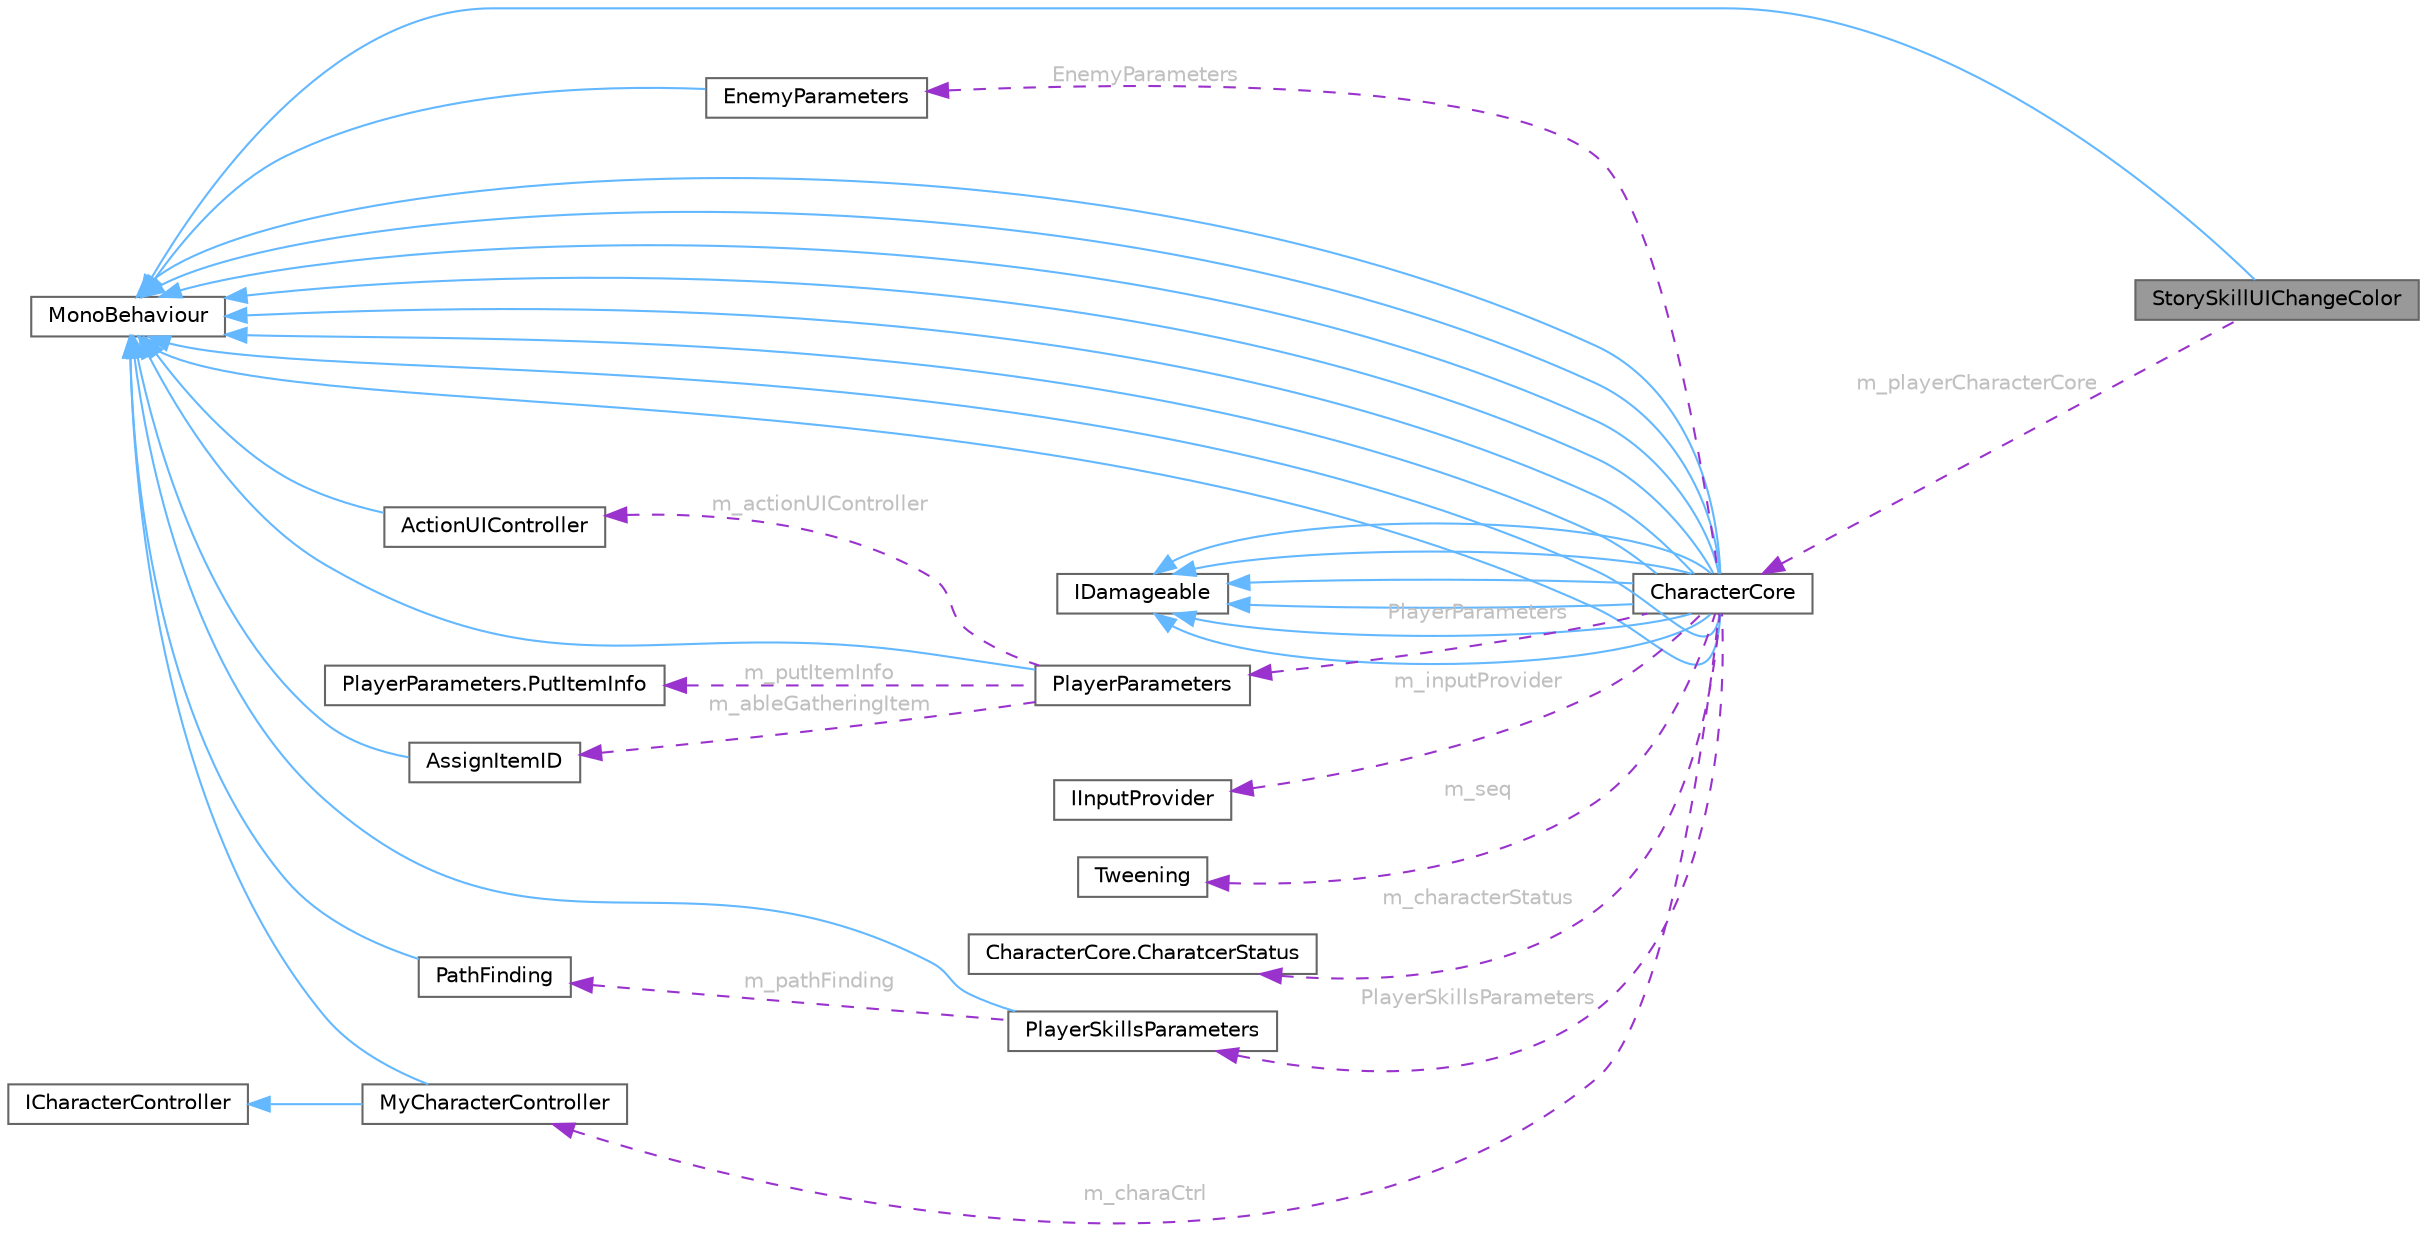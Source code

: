 digraph "StorySkillUIChangeColor"
{
 // LATEX_PDF_SIZE
  bgcolor="transparent";
  edge [fontname=Helvetica,fontsize=10,labelfontname=Helvetica,labelfontsize=10];
  node [fontname=Helvetica,fontsize=10,shape=box,height=0.2,width=0.4];
  rankdir="LR";
  Node1 [id="Node000001",label="StorySkillUIChangeColor",height=0.2,width=0.4,color="gray40", fillcolor="grey60", style="filled", fontcolor="black",tooltip=" "];
  Node2 -> Node1 [id="edge36_Node000001_Node000002",dir="back",color="steelblue1",style="solid",tooltip=" "];
  Node2 [id="Node000002",label="MonoBehaviour",height=0.2,width=0.4,color="gray40", fillcolor="white", style="filled",tooltip=" "];
  Node3 -> Node1 [id="edge37_Node000001_Node000003",dir="back",color="darkorchid3",style="dashed",tooltip=" ",label=" m_playerCharacterCore",fontcolor="grey" ];
  Node3 [id="Node000003",label="CharacterCore",height=0.2,width=0.4,color="gray40", fillcolor="white", style="filled",URL="$class_character_core.html",tooltip=" "];
  Node2 -> Node3 [id="edge38_Node000003_Node000002",dir="back",color="steelblue1",style="solid",tooltip=" "];
  Node4 -> Node3 [id="edge39_Node000003_Node000004",dir="back",color="steelblue1",style="solid",tooltip=" "];
  Node4 [id="Node000004",label="IDamageable",height=0.2,width=0.4,color="gray40", fillcolor="white", style="filled",URL="$interface_i_damageable.html",tooltip=" "];
  Node2 -> Node3 [id="edge40_Node000003_Node000002",dir="back",color="steelblue1",style="solid",tooltip=" "];
  Node4 -> Node3 [id="edge41_Node000003_Node000004",dir="back",color="steelblue1",style="solid",tooltip=" "];
  Node2 -> Node3 [id="edge42_Node000003_Node000002",dir="back",color="steelblue1",style="solid",tooltip=" "];
  Node4 -> Node3 [id="edge43_Node000003_Node000004",dir="back",color="steelblue1",style="solid",tooltip=" "];
  Node2 -> Node3 [id="edge44_Node000003_Node000002",dir="back",color="steelblue1",style="solid",tooltip=" "];
  Node4 -> Node3 [id="edge45_Node000003_Node000004",dir="back",color="steelblue1",style="solid",tooltip=" "];
  Node2 -> Node3 [id="edge46_Node000003_Node000002",dir="back",color="steelblue1",style="solid",tooltip=" "];
  Node4 -> Node3 [id="edge47_Node000003_Node000004",dir="back",color="steelblue1",style="solid",tooltip=" "];
  Node2 -> Node3 [id="edge48_Node000003_Node000002",dir="back",color="steelblue1",style="solid",tooltip=" "];
  Node4 -> Node3 [id="edge49_Node000003_Node000004",dir="back",color="steelblue1",style="solid",tooltip=" "];
  Node2 -> Node3 [id="edge50_Node000003_Node000002",dir="back",color="steelblue1",style="solid",tooltip=" "];
  Node2 -> Node3 [id="edge51_Node000003_Node000002",dir="back",color="steelblue1",style="solid",tooltip=" "];
  Node5 -> Node3 [id="edge52_Node000003_Node000005",dir="back",color="darkorchid3",style="dashed",tooltip=" ",label=" m_charaCtrl",fontcolor="grey" ];
  Node5 [id="Node000005",label="MyCharacterController",height=0.2,width=0.4,color="gray40", fillcolor="white", style="filled",URL="$class_my_character_controller.html",tooltip=" "];
  Node2 -> Node5 [id="edge53_Node000005_Node000002",dir="back",color="steelblue1",style="solid",tooltip=" "];
  Node6 -> Node5 [id="edge54_Node000005_Node000006",dir="back",color="steelblue1",style="solid",tooltip=" "];
  Node6 [id="Node000006",label="ICharacterController",height=0.2,width=0.4,color="gray40", fillcolor="white", style="filled",tooltip=" "];
  Node7 -> Node3 [id="edge55_Node000003_Node000007",dir="back",color="darkorchid3",style="dashed",tooltip=" ",label=" m_inputProvider",fontcolor="grey" ];
  Node7 [id="Node000007",label="IInputProvider",height=0.2,width=0.4,color="gray40", fillcolor="white", style="filled",URL="$interface_i_input_provider.html",tooltip=" "];
  Node8 -> Node3 [id="edge56_Node000003_Node000008",dir="back",color="darkorchid3",style="dashed",tooltip=" ",label=" m_seq",fontcolor="grey" ];
  Node8 [id="Node000008",label="Tweening",height=0.2,width=0.4,color="gray40", fillcolor="white", style="filled",tooltip=" "];
  Node9 -> Node3 [id="edge57_Node000003_Node000009",dir="back",color="darkorchid3",style="dashed",tooltip=" ",label=" m_characterStatus",fontcolor="grey" ];
  Node9 [id="Node000009",label="CharacterCore.CharatcerStatus",height=0.2,width=0.4,color="gray40", fillcolor="white", style="filled",URL="$struct_character_core_1_1_charatcer_status.html",tooltip=" "];
  Node10 -> Node3 [id="edge58_Node000003_Node000010",dir="back",color="darkorchid3",style="dashed",tooltip=" ",label=" PlayerParameters",fontcolor="grey" ];
  Node10 [id="Node000010",label="PlayerParameters",height=0.2,width=0.4,color="gray40", fillcolor="white", style="filled",URL="$class_player_parameters.html",tooltip=" "];
  Node2 -> Node10 [id="edge59_Node000010_Node000002",dir="back",color="steelblue1",style="solid",tooltip=" "];
  Node11 -> Node10 [id="edge60_Node000010_Node000011",dir="back",color="darkorchid3",style="dashed",tooltip=" ",label=" m_putItemInfo",fontcolor="grey" ];
  Node11 [id="Node000011",label="PlayerParameters.PutItemInfo",height=0.2,width=0.4,color="gray40", fillcolor="white", style="filled",URL="$struct_player_parameters_1_1_put_item_info.html",tooltip=" "];
  Node12 -> Node10 [id="edge61_Node000010_Node000012",dir="back",color="darkorchid3",style="dashed",tooltip=" ",label=" m_ableGatheringItem",fontcolor="grey" ];
  Node12 [id="Node000012",label="AssignItemID",height=0.2,width=0.4,color="gray40", fillcolor="white", style="filled",URL="$class_assign_item_i_d.html",tooltip=" "];
  Node2 -> Node12 [id="edge62_Node000012_Node000002",dir="back",color="steelblue1",style="solid",tooltip=" "];
  Node13 -> Node10 [id="edge63_Node000010_Node000013",dir="back",color="darkorchid3",style="dashed",tooltip=" ",label=" m_actionUIController",fontcolor="grey" ];
  Node13 [id="Node000013",label="ActionUIController",height=0.2,width=0.4,color="gray40", fillcolor="white", style="filled",URL="$class_action_u_i_controller.html",tooltip=" "];
  Node2 -> Node13 [id="edge64_Node000013_Node000002",dir="back",color="steelblue1",style="solid",tooltip=" "];
  Node14 -> Node3 [id="edge65_Node000003_Node000014",dir="back",color="darkorchid3",style="dashed",tooltip=" ",label=" EnemyParameters",fontcolor="grey" ];
  Node14 [id="Node000014",label="EnemyParameters",height=0.2,width=0.4,color="gray40", fillcolor="white", style="filled",URL="$class_enemy_parameters.html",tooltip=" "];
  Node2 -> Node14 [id="edge66_Node000014_Node000002",dir="back",color="steelblue1",style="solid",tooltip=" "];
  Node15 -> Node3 [id="edge67_Node000003_Node000015",dir="back",color="darkorchid3",style="dashed",tooltip=" ",label=" PlayerSkillsParameters",fontcolor="grey" ];
  Node15 [id="Node000015",label="PlayerSkillsParameters",height=0.2,width=0.4,color="gray40", fillcolor="white", style="filled",URL="$class_player_skills_parameters.html",tooltip=" "];
  Node2 -> Node15 [id="edge68_Node000015_Node000002",dir="back",color="steelblue1",style="solid",tooltip=" "];
  Node16 -> Node15 [id="edge69_Node000015_Node000016",dir="back",color="darkorchid3",style="dashed",tooltip=" ",label=" m_pathFinding",fontcolor="grey" ];
  Node16 [id="Node000016",label="PathFinding",height=0.2,width=0.4,color="gray40", fillcolor="white", style="filled",URL="$class_path_finding.html",tooltip=" "];
  Node2 -> Node16 [id="edge70_Node000016_Node000002",dir="back",color="steelblue1",style="solid",tooltip=" "];
}
